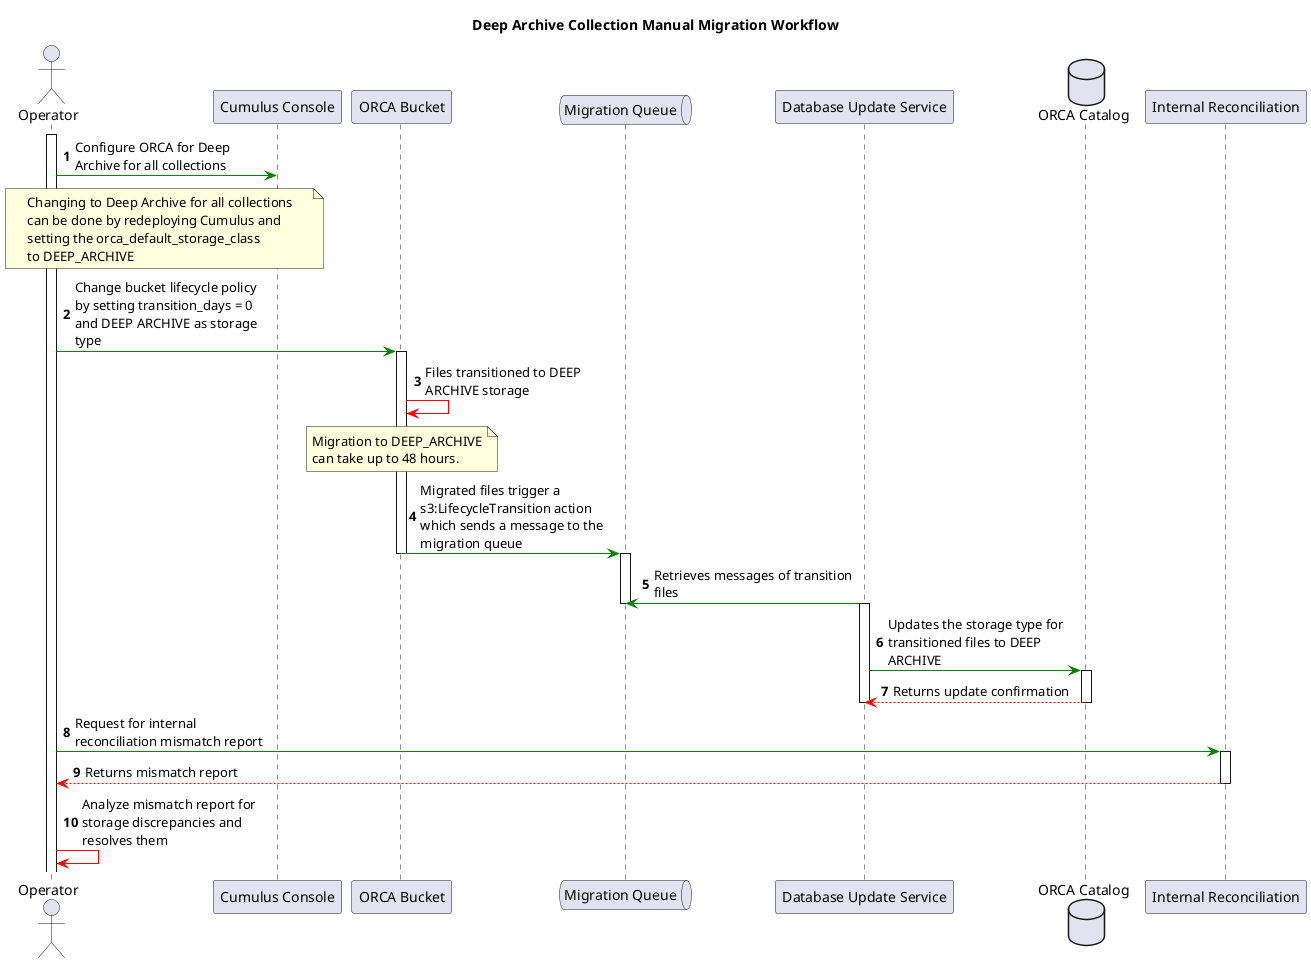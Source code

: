 @startuml
skinparam maxMessageSize 200


title "Deep Archive Collection Manual Migration Workflow"

actor Operator as operator
participant "Cumulus Console" as cc
participant "ORCA Bucket" as ob


queue "Migration Queue" as mq
participant "Database Update Service" as dus
database "ORCA Catalog" as oc
participant "Internal Reconciliation" as ir
autonumber
activate operator

operator-[#green]> cc: Configure ORCA for Deep Archive for all collections
note over operator,cc
Changing to Deep Archive for all collections
can be done by redeploying Cumulus and 
setting the orca_default_storage_class 
to DEEP_ARCHIVE
end note
operator-[#green]> ob: Change bucket lifecycle policy by setting transition_days = 0 and DEEP ARCHIVE as storage type
activate ob
ob-[#red]> ob: Files transitioned to DEEP ARCHIVE storage

note over ob
Migration to DEEP_ARCHIVE
can take up to 48 hours.
end note

ob-[#green]> mq: Migrated files trigger a s3:LifecycleTransition action which sends a message to the migration queue
deactivate ob
activate mq
dus-[#green]> mq: Retrieves messages of transition files
deactivate mq
activate dus
dus-[#green]> oc: Updates the storage type for transitioned files to DEEP ARCHIVE
activate oc
oc--[#red]> dus: Returns update confirmation
deactivate oc
deactivate dus
operator-[#green]> ir: Request for internal reconciliation mismatch report
activate ir
ir--[#red]> operator: Returns mismatch report
deactivate ir
operator-[#red]> operator: Analyze mismatch report for storage discrepancies and resolves them